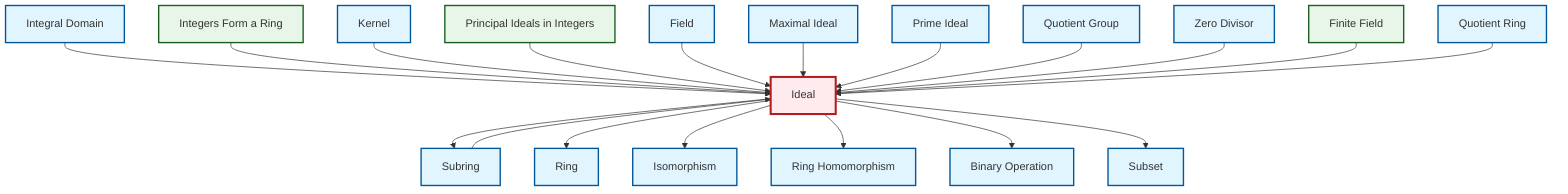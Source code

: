 graph TD
    classDef definition fill:#e1f5fe,stroke:#01579b,stroke-width:2px
    classDef theorem fill:#f3e5f5,stroke:#4a148c,stroke-width:2px
    classDef axiom fill:#fff3e0,stroke:#e65100,stroke-width:2px
    classDef example fill:#e8f5e9,stroke:#1b5e20,stroke-width:2px
    classDef current fill:#ffebee,stroke:#b71c1c,stroke-width:3px
    def-zero-divisor["Zero Divisor"]:::definition
    ex-finite-field["Finite Field"]:::example
    ex-principal-ideal["Principal Ideals in Integers"]:::example
    ex-integers-ring["Integers Form a Ring"]:::example
    def-ring["Ring"]:::definition
    def-subring["Subring"]:::definition
    def-isomorphism["Isomorphism"]:::definition
    def-binary-operation["Binary Operation"]:::definition
    def-subset["Subset"]:::definition
    def-ring-homomorphism["Ring Homomorphism"]:::definition
    def-kernel["Kernel"]:::definition
    def-prime-ideal["Prime Ideal"]:::definition
    def-field["Field"]:::definition
    def-integral-domain["Integral Domain"]:::definition
    def-maximal-ideal["Maximal Ideal"]:::definition
    def-quotient-ring["Quotient Ring"]:::definition
    def-ideal["Ideal"]:::definition
    def-quotient-group["Quotient Group"]:::definition
    def-integral-domain --> def-ideal
    def-ideal --> def-subring
    ex-integers-ring --> def-ideal
    def-subring --> def-ideal
    def-kernel --> def-ideal
    def-ideal --> def-ring
    def-ideal --> def-isomorphism
    ex-principal-ideal --> def-ideal
    def-field --> def-ideal
    def-ideal --> def-ring-homomorphism
    def-maximal-ideal --> def-ideal
    def-prime-ideal --> def-ideal
    def-ideal --> def-binary-operation
    def-quotient-group --> def-ideal
    def-zero-divisor --> def-ideal
    def-ideal --> def-subset
    ex-finite-field --> def-ideal
    def-quotient-ring --> def-ideal
    class def-ideal current